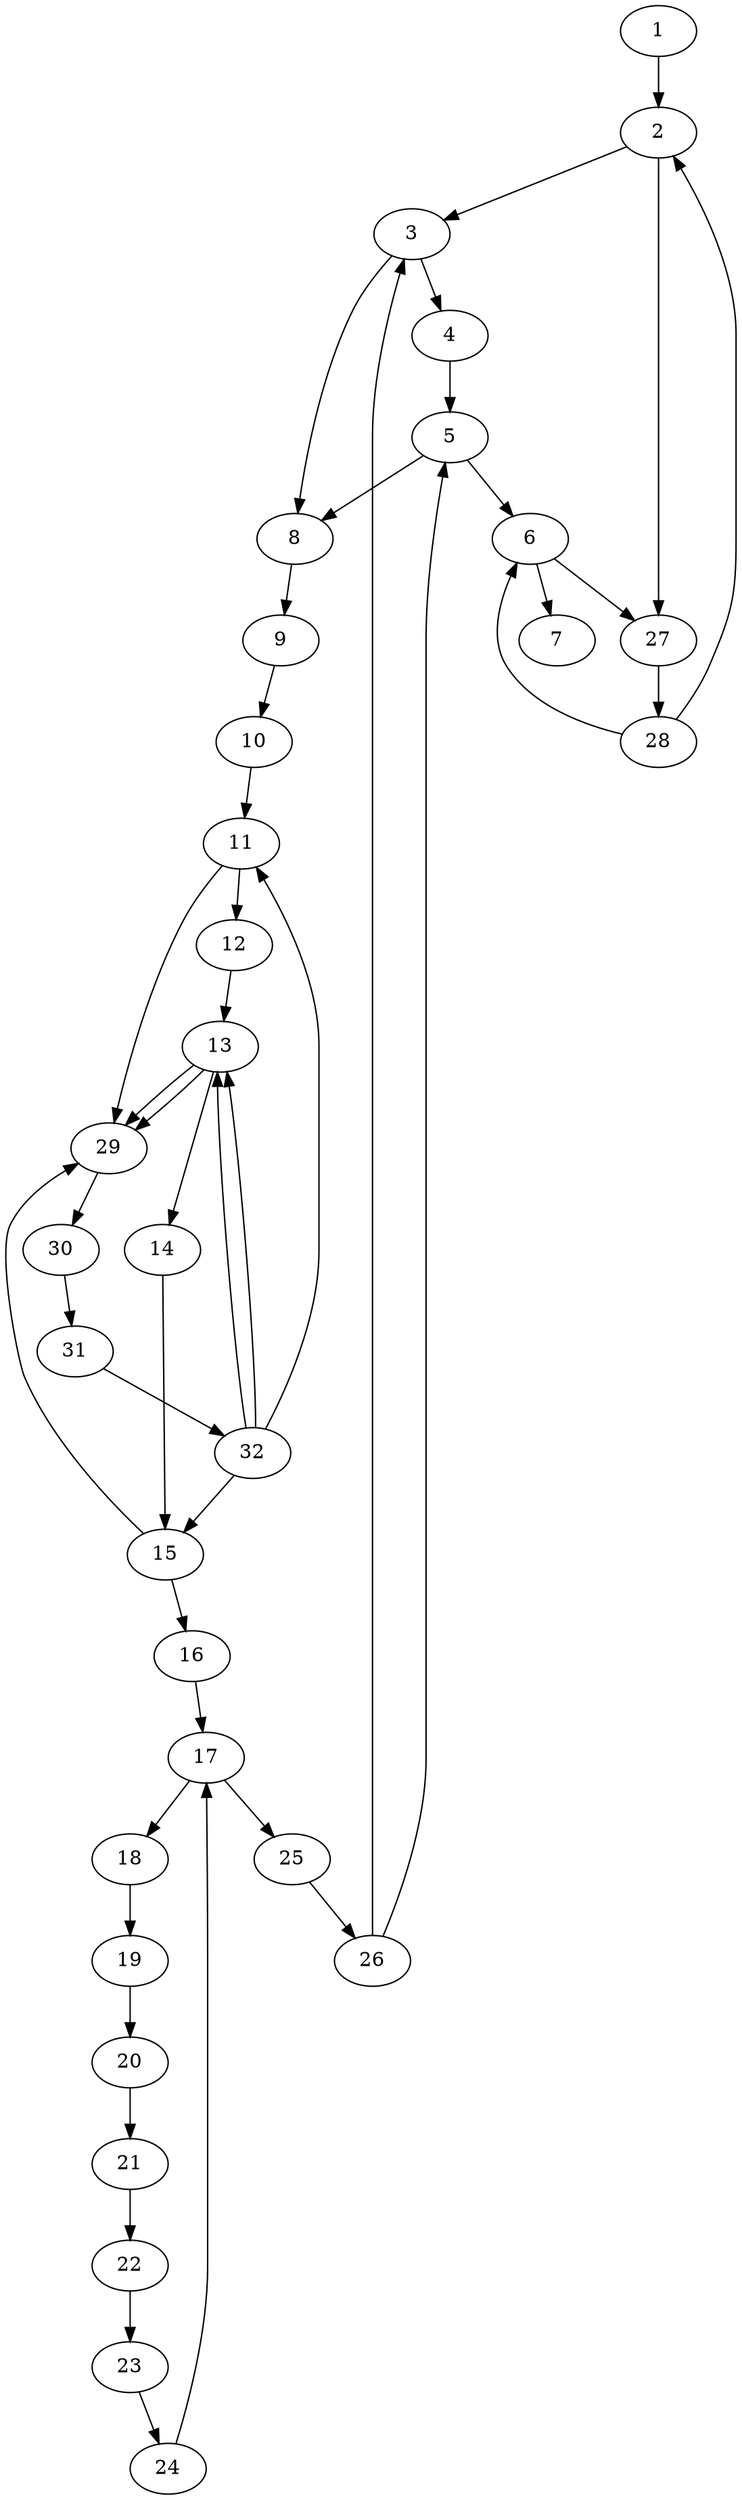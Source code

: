 digraph grafoCompleto {
	1->2;
	2->3;
	2->27;
	3->4;
	3->8;
	4->5;
	5->6;
	5->8;
	6->7;
	6->27;
	8->9;
	9->10;
	10->11;
	11->12;
	11->29;
	12->13;
	13->14;
	13->29;
	13->29;
	14->15;
	15->16;
	15->29;
	16->17;
	17->18;
	17->25;
	18->19;
	19->20;
	20->21;
	21->22;
	22->23;
	23->24;
	24->17;
	25->26;
	26->3;
	26->5;
	27->28;
	28->2;
	28->6;
	29->30;
	30->31;
	31->32;
	32->11;
	32->13;
	32->13;
	32->15;
	}
